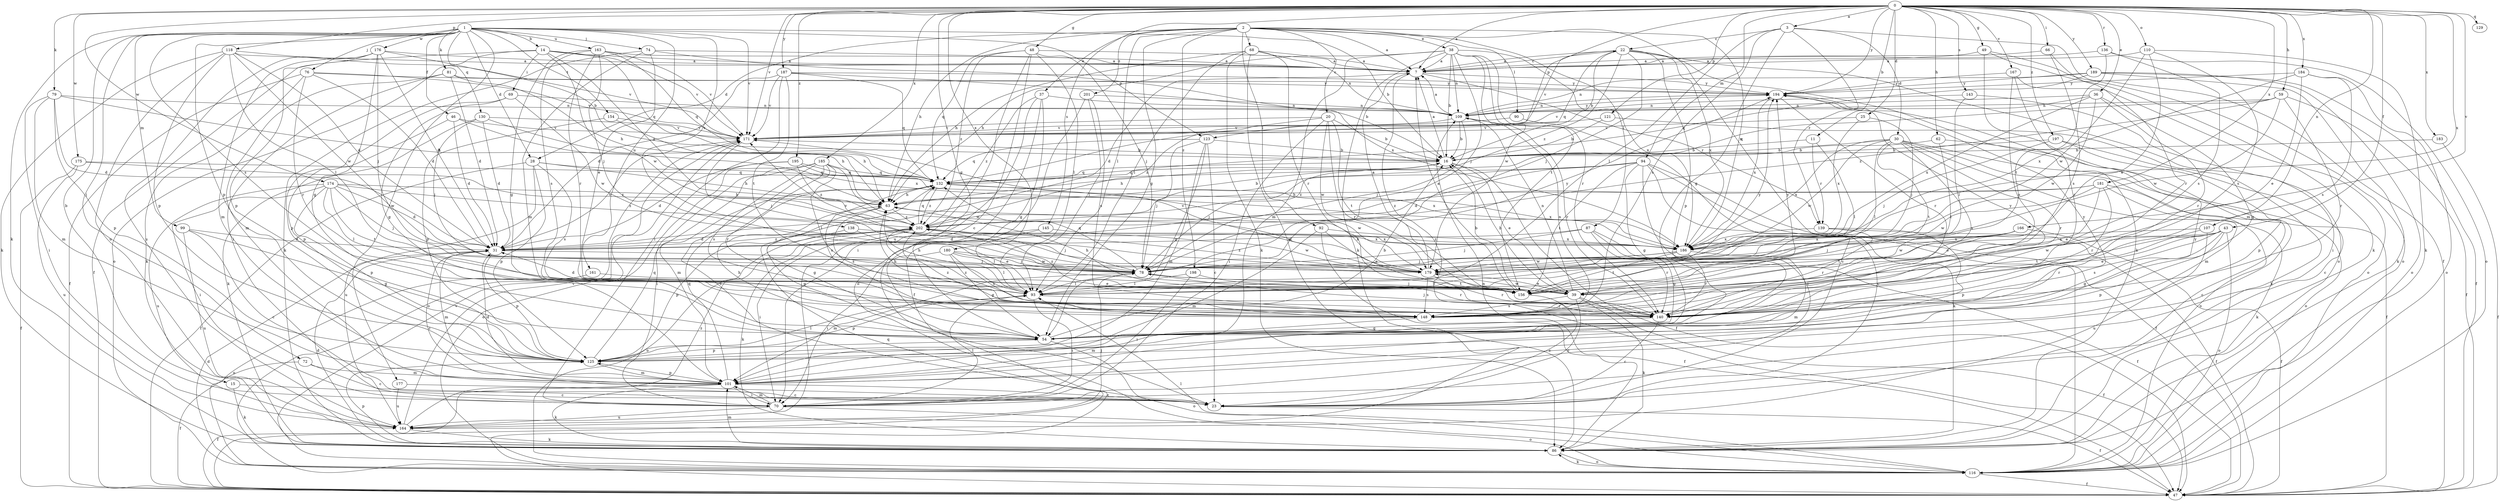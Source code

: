 strict digraph  {
0;
1;
2;
3;
7;
11;
14;
15;
16;
20;
22;
23;
25;
28;
30;
31;
36;
37;
38;
39;
43;
46;
47;
48;
49;
54;
59;
62;
63;
66;
68;
69;
70;
72;
74;
76;
78;
79;
81;
86;
87;
90;
92;
93;
94;
99;
101;
107;
109;
110;
116;
118;
121;
123;
125;
129;
130;
132;
136;
138;
139;
140;
143;
145;
148;
154;
156;
161;
163;
164;
166;
167;
171;
174;
175;
176;
177;
179;
180;
181;
183;
184;
185;
186;
187;
189;
194;
195;
197;
198;
201;
202;
0 -> 3  [label=a];
0 -> 7  [label=a];
0 -> 11  [label=b];
0 -> 25  [label=d];
0 -> 36  [label=e];
0 -> 43  [label=f];
0 -> 48  [label=g];
0 -> 49  [label=g];
0 -> 54  [label=g];
0 -> 59  [label=h];
0 -> 62  [label=h];
0 -> 66  [label=i];
0 -> 79  [label=k];
0 -> 94  [label=m];
0 -> 107  [label=n];
0 -> 110  [label=o];
0 -> 118  [label=p];
0 -> 121  [label=p];
0 -> 123  [label=p];
0 -> 129  [label=q];
0 -> 136  [label=r];
0 -> 143  [label=s];
0 -> 145  [label=s];
0 -> 166  [label=v];
0 -> 167  [label=v];
0 -> 171  [label=v];
0 -> 174  [label=w];
0 -> 175  [label=w];
0 -> 180  [label=x];
0 -> 181  [label=x];
0 -> 183  [label=x];
0 -> 184  [label=x];
0 -> 185  [label=x];
0 -> 186  [label=x];
0 -> 187  [label=y];
0 -> 189  [label=y];
0 -> 194  [label=y];
0 -> 195  [label=z];
0 -> 197  [label=z];
1 -> 14  [label=b];
1 -> 15  [label=b];
1 -> 16  [label=b];
1 -> 28  [label=d];
1 -> 46  [label=f];
1 -> 72  [label=j];
1 -> 74  [label=j];
1 -> 76  [label=j];
1 -> 81  [label=k];
1 -> 86  [label=k];
1 -> 99  [label=m];
1 -> 123  [label=p];
1 -> 125  [label=p];
1 -> 130  [label=q];
1 -> 138  [label=r];
1 -> 148  [label=s];
1 -> 154  [label=t];
1 -> 161  [label=u];
1 -> 163  [label=u];
1 -> 171  [label=v];
1 -> 176  [label=w];
1 -> 177  [label=w];
2 -> 7  [label=a];
2 -> 20  [label=c];
2 -> 28  [label=d];
2 -> 37  [label=e];
2 -> 38  [label=e];
2 -> 54  [label=g];
2 -> 63  [label=h];
2 -> 68  [label=i];
2 -> 87  [label=l];
2 -> 90  [label=l];
2 -> 92  [label=l];
2 -> 93  [label=l];
2 -> 116  [label=o];
2 -> 186  [label=x];
2 -> 198  [label=z];
2 -> 201  [label=z];
3 -> 22  [label=c];
3 -> 30  [label=d];
3 -> 47  [label=f];
3 -> 54  [label=g];
3 -> 93  [label=l];
3 -> 139  [label=r];
3 -> 148  [label=s];
7 -> 22  [label=c];
7 -> 31  [label=d];
7 -> 47  [label=f];
7 -> 139  [label=r];
7 -> 194  [label=y];
11 -> 16  [label=b];
11 -> 93  [label=l];
11 -> 139  [label=r];
14 -> 7  [label=a];
14 -> 47  [label=f];
14 -> 69  [label=i];
14 -> 116  [label=o];
14 -> 132  [label=q];
14 -> 171  [label=v];
14 -> 179  [label=w];
14 -> 202  [label=z];
15 -> 23  [label=c];
15 -> 86  [label=k];
16 -> 7  [label=a];
16 -> 39  [label=e];
16 -> 47  [label=f];
16 -> 63  [label=h];
16 -> 78  [label=j];
16 -> 132  [label=q];
20 -> 16  [label=b];
20 -> 70  [label=i];
20 -> 140  [label=r];
20 -> 156  [label=t];
20 -> 171  [label=v];
20 -> 179  [label=w];
20 -> 202  [label=z];
22 -> 7  [label=a];
22 -> 16  [label=b];
22 -> 78  [label=j];
22 -> 86  [label=k];
22 -> 116  [label=o];
22 -> 125  [label=p];
22 -> 132  [label=q];
22 -> 171  [label=v];
22 -> 186  [label=x];
22 -> 202  [label=z];
23 -> 47  [label=f];
25 -> 78  [label=j];
25 -> 171  [label=v];
25 -> 186  [label=x];
28 -> 47  [label=f];
28 -> 63  [label=h];
28 -> 125  [label=p];
28 -> 132  [label=q];
28 -> 148  [label=s];
28 -> 164  [label=u];
30 -> 16  [label=b];
30 -> 47  [label=f];
30 -> 93  [label=l];
30 -> 101  [label=m];
30 -> 116  [label=o];
30 -> 140  [label=r];
30 -> 148  [label=s];
30 -> 156  [label=t];
30 -> 179  [label=w];
30 -> 186  [label=x];
31 -> 23  [label=c];
31 -> 78  [label=j];
31 -> 101  [label=m];
31 -> 125  [label=p];
31 -> 171  [label=v];
31 -> 202  [label=z];
36 -> 54  [label=g];
36 -> 109  [label=n];
36 -> 140  [label=r];
36 -> 171  [label=v];
36 -> 179  [label=w];
36 -> 186  [label=x];
37 -> 54  [label=g];
37 -> 70  [label=i];
37 -> 109  [label=n];
37 -> 116  [label=o];
37 -> 202  [label=z];
38 -> 7  [label=a];
38 -> 16  [label=b];
38 -> 63  [label=h];
38 -> 78  [label=j];
38 -> 86  [label=k];
38 -> 101  [label=m];
38 -> 109  [label=n];
38 -> 140  [label=r];
38 -> 156  [label=t];
38 -> 179  [label=w];
38 -> 186  [label=x];
39 -> 16  [label=b];
39 -> 23  [label=c];
39 -> 47  [label=f];
39 -> 86  [label=k];
39 -> 109  [label=n];
39 -> 148  [label=s];
39 -> 179  [label=w];
39 -> 194  [label=y];
43 -> 39  [label=e];
43 -> 54  [label=g];
43 -> 116  [label=o];
43 -> 125  [label=p];
43 -> 148  [label=s];
43 -> 156  [label=t];
43 -> 179  [label=w];
43 -> 186  [label=x];
46 -> 31  [label=d];
46 -> 125  [label=p];
46 -> 171  [label=v];
46 -> 186  [label=x];
47 -> 132  [label=q];
48 -> 7  [label=a];
48 -> 23  [label=c];
48 -> 78  [label=j];
48 -> 93  [label=l];
48 -> 132  [label=q];
48 -> 164  [label=u];
48 -> 202  [label=z];
49 -> 7  [label=a];
49 -> 86  [label=k];
49 -> 101  [label=m];
49 -> 116  [label=o];
54 -> 16  [label=b];
54 -> 63  [label=h];
54 -> 116  [label=o];
54 -> 125  [label=p];
54 -> 194  [label=y];
59 -> 47  [label=f];
59 -> 109  [label=n];
59 -> 132  [label=q];
59 -> 140  [label=r];
59 -> 179  [label=w];
59 -> 202  [label=z];
62 -> 16  [label=b];
62 -> 93  [label=l];
62 -> 116  [label=o];
63 -> 16  [label=b];
63 -> 54  [label=g];
63 -> 148  [label=s];
63 -> 202  [label=z];
66 -> 7  [label=a];
66 -> 140  [label=r];
66 -> 148  [label=s];
68 -> 7  [label=a];
68 -> 63  [label=h];
68 -> 86  [label=k];
68 -> 93  [label=l];
68 -> 109  [label=n];
68 -> 140  [label=r];
68 -> 164  [label=u];
69 -> 54  [label=g];
69 -> 109  [label=n];
69 -> 125  [label=p];
69 -> 179  [label=w];
70 -> 93  [label=l];
70 -> 101  [label=m];
70 -> 116  [label=o];
70 -> 164  [label=u];
72 -> 23  [label=c];
72 -> 47  [label=f];
72 -> 101  [label=m];
74 -> 7  [label=a];
74 -> 39  [label=e];
74 -> 86  [label=k];
74 -> 101  [label=m];
74 -> 186  [label=x];
76 -> 31  [label=d];
76 -> 47  [label=f];
76 -> 86  [label=k];
76 -> 140  [label=r];
76 -> 171  [label=v];
76 -> 194  [label=y];
78 -> 93  [label=l];
78 -> 101  [label=m];
78 -> 132  [label=q];
78 -> 156  [label=t];
78 -> 171  [label=v];
78 -> 194  [label=y];
79 -> 31  [label=d];
79 -> 63  [label=h];
79 -> 70  [label=i];
79 -> 101  [label=m];
79 -> 109  [label=n];
79 -> 125  [label=p];
81 -> 31  [label=d];
81 -> 63  [label=h];
81 -> 70  [label=i];
81 -> 101  [label=m];
81 -> 194  [label=y];
86 -> 31  [label=d];
86 -> 101  [label=m];
86 -> 109  [label=n];
86 -> 116  [label=o];
86 -> 125  [label=p];
87 -> 31  [label=d];
87 -> 47  [label=f];
87 -> 54  [label=g];
87 -> 78  [label=j];
87 -> 140  [label=r];
90 -> 23  [label=c];
90 -> 171  [label=v];
92 -> 39  [label=e];
92 -> 47  [label=f];
92 -> 101  [label=m];
92 -> 186  [label=x];
93 -> 63  [label=h];
93 -> 70  [label=i];
93 -> 125  [label=p];
93 -> 140  [label=r];
94 -> 23  [label=c];
94 -> 31  [label=d];
94 -> 47  [label=f];
94 -> 54  [label=g];
94 -> 70  [label=i];
94 -> 86  [label=k];
94 -> 132  [label=q];
94 -> 156  [label=t];
94 -> 202  [label=z];
99 -> 23  [label=c];
99 -> 31  [label=d];
99 -> 54  [label=g];
99 -> 164  [label=u];
101 -> 23  [label=c];
101 -> 31  [label=d];
101 -> 47  [label=f];
101 -> 70  [label=i];
101 -> 86  [label=k];
101 -> 125  [label=p];
101 -> 132  [label=q];
101 -> 194  [label=y];
107 -> 140  [label=r];
107 -> 164  [label=u];
107 -> 186  [label=x];
109 -> 7  [label=a];
109 -> 16  [label=b];
109 -> 78  [label=j];
109 -> 140  [label=r];
109 -> 171  [label=v];
109 -> 194  [label=y];
110 -> 7  [label=a];
110 -> 39  [label=e];
110 -> 86  [label=k];
110 -> 148  [label=s];
110 -> 179  [label=w];
116 -> 31  [label=d];
116 -> 47  [label=f];
116 -> 86  [label=k];
116 -> 93  [label=l];
116 -> 171  [label=v];
118 -> 7  [label=a];
118 -> 31  [label=d];
118 -> 86  [label=k];
118 -> 93  [label=l];
118 -> 125  [label=p];
118 -> 164  [label=u];
118 -> 171  [label=v];
118 -> 179  [label=w];
121 -> 16  [label=b];
121 -> 86  [label=k];
121 -> 171  [label=v];
123 -> 16  [label=b];
123 -> 23  [label=c];
123 -> 54  [label=g];
123 -> 78  [label=j];
123 -> 101  [label=m];
123 -> 132  [label=q];
125 -> 93  [label=l];
125 -> 101  [label=m];
125 -> 132  [label=q];
130 -> 31  [label=d];
130 -> 63  [label=h];
130 -> 78  [label=j];
130 -> 86  [label=k];
130 -> 171  [label=v];
132 -> 63  [label=h];
132 -> 148  [label=s];
132 -> 179  [label=w];
132 -> 186  [label=x];
132 -> 202  [label=z];
136 -> 7  [label=a];
136 -> 116  [label=o];
136 -> 148  [label=s];
136 -> 156  [label=t];
138 -> 39  [label=e];
138 -> 54  [label=g];
138 -> 186  [label=x];
139 -> 47  [label=f];
139 -> 125  [label=p];
139 -> 140  [label=r];
139 -> 186  [label=x];
140 -> 23  [label=c];
140 -> 54  [label=g];
140 -> 63  [label=h];
140 -> 78  [label=j];
140 -> 194  [label=y];
140 -> 202  [label=z];
143 -> 70  [label=i];
143 -> 93  [label=l];
143 -> 109  [label=n];
145 -> 31  [label=d];
145 -> 93  [label=l];
145 -> 179  [label=w];
148 -> 101  [label=m];
148 -> 109  [label=n];
148 -> 202  [label=z];
154 -> 63  [label=h];
154 -> 125  [label=p];
154 -> 171  [label=v];
156 -> 7  [label=a];
156 -> 16  [label=b];
156 -> 23  [label=c];
156 -> 31  [label=d];
156 -> 63  [label=h];
156 -> 78  [label=j];
156 -> 194  [label=y];
156 -> 202  [label=z];
161 -> 39  [label=e];
161 -> 116  [label=o];
163 -> 7  [label=a];
163 -> 54  [label=g];
163 -> 78  [label=j];
163 -> 132  [label=q];
163 -> 140  [label=r];
163 -> 148  [label=s];
163 -> 171  [label=v];
164 -> 78  [label=j];
164 -> 86  [label=k];
164 -> 171  [label=v];
164 -> 202  [label=z];
166 -> 47  [label=f];
166 -> 78  [label=j];
166 -> 156  [label=t];
166 -> 179  [label=w];
166 -> 186  [label=x];
167 -> 116  [label=o];
167 -> 140  [label=r];
167 -> 148  [label=s];
167 -> 194  [label=y];
171 -> 16  [label=b];
171 -> 78  [label=j];
171 -> 116  [label=o];
174 -> 31  [label=d];
174 -> 63  [label=h];
174 -> 70  [label=i];
174 -> 78  [label=j];
174 -> 93  [label=l];
174 -> 125  [label=p];
174 -> 156  [label=t];
174 -> 164  [label=u];
174 -> 202  [label=z];
175 -> 47  [label=f];
175 -> 132  [label=q];
175 -> 164  [label=u];
175 -> 202  [label=z];
176 -> 7  [label=a];
176 -> 16  [label=b];
176 -> 31  [label=d];
176 -> 54  [label=g];
176 -> 78  [label=j];
176 -> 101  [label=m];
176 -> 125  [label=p];
176 -> 164  [label=u];
177 -> 23  [label=c];
177 -> 164  [label=u];
179 -> 7  [label=a];
179 -> 39  [label=e];
179 -> 63  [label=h];
179 -> 140  [label=r];
179 -> 148  [label=s];
179 -> 171  [label=v];
179 -> 202  [label=z];
180 -> 54  [label=g];
180 -> 70  [label=i];
180 -> 78  [label=j];
180 -> 93  [label=l];
180 -> 148  [label=s];
180 -> 179  [label=w];
181 -> 23  [label=c];
181 -> 39  [label=e];
181 -> 63  [label=h];
181 -> 86  [label=k];
181 -> 140  [label=r];
181 -> 179  [label=w];
181 -> 202  [label=z];
183 -> 16  [label=b];
183 -> 47  [label=f];
184 -> 39  [label=e];
184 -> 116  [label=o];
184 -> 148  [label=s];
184 -> 186  [label=x];
184 -> 194  [label=y];
185 -> 23  [label=c];
185 -> 70  [label=i];
185 -> 93  [label=l];
185 -> 101  [label=m];
185 -> 132  [label=q];
185 -> 140  [label=r];
185 -> 148  [label=s];
185 -> 179  [label=w];
186 -> 78  [label=j];
186 -> 101  [label=m];
186 -> 140  [label=r];
186 -> 156  [label=t];
186 -> 179  [label=w];
186 -> 202  [label=z];
187 -> 16  [label=b];
187 -> 31  [label=d];
187 -> 70  [label=i];
187 -> 132  [label=q];
187 -> 156  [label=t];
187 -> 171  [label=v];
187 -> 194  [label=y];
189 -> 47  [label=f];
189 -> 86  [label=k];
189 -> 109  [label=n];
189 -> 116  [label=o];
189 -> 132  [label=q];
189 -> 194  [label=y];
194 -> 109  [label=n];
194 -> 140  [label=r];
194 -> 186  [label=x];
195 -> 31  [label=d];
195 -> 116  [label=o];
195 -> 132  [label=q];
195 -> 186  [label=x];
195 -> 202  [label=z];
197 -> 16  [label=b];
197 -> 23  [label=c];
197 -> 78  [label=j];
197 -> 125  [label=p];
198 -> 70  [label=i];
198 -> 93  [label=l];
198 -> 140  [label=r];
201 -> 47  [label=f];
201 -> 93  [label=l];
201 -> 109  [label=n];
201 -> 148  [label=s];
202 -> 31  [label=d];
202 -> 70  [label=i];
202 -> 78  [label=j];
202 -> 86  [label=k];
202 -> 116  [label=o];
202 -> 125  [label=p];
202 -> 132  [label=q];
202 -> 186  [label=x];
}
